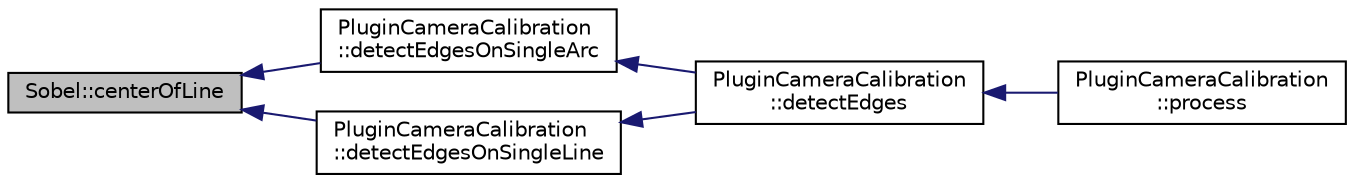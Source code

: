 digraph "Sobel::centerOfLine"
{
 // INTERACTIVE_SVG=YES
  edge [fontname="Helvetica",fontsize="10",labelfontname="Helvetica",labelfontsize="10"];
  node [fontname="Helvetica",fontsize="10",shape=record];
  rankdir="LR";
  Node1 [label="Sobel::centerOfLine",height=0.2,width=0.4,color="black", fillcolor="grey75", style="filled", fontcolor="black"];
  Node1 -> Node2 [dir="back",color="midnightblue",fontsize="10",style="solid",fontname="Helvetica"];
  Node2 [label="PluginCameraCalibration\l::detectEdgesOnSingleArc",height=0.2,width=0.4,color="black", fillcolor="white", style="filled",URL="$d7/de5/class_plugin_camera_calibration.html#afbac6cc3f5801adbe2edc77d6e1da204"];
  Node2 -> Node3 [dir="back",color="midnightblue",fontsize="10",style="solid",fontname="Helvetica"];
  Node3 [label="PluginCameraCalibration\l::detectEdges",height=0.2,width=0.4,color="black", fillcolor="white", style="filled",URL="$d7/de5/class_plugin_camera_calibration.html#ad1b96969290257b3b52107f15bcd9ad7"];
  Node3 -> Node4 [dir="back",color="midnightblue",fontsize="10",style="solid",fontname="Helvetica"];
  Node4 [label="PluginCameraCalibration\l::process",height=0.2,width=0.4,color="black", fillcolor="white", style="filled",URL="$d7/de5/class_plugin_camera_calibration.html#a23662c330318774c564d6ff792aa07b1"];
  Node1 -> Node5 [dir="back",color="midnightblue",fontsize="10",style="solid",fontname="Helvetica"];
  Node5 [label="PluginCameraCalibration\l::detectEdgesOnSingleLine",height=0.2,width=0.4,color="black", fillcolor="white", style="filled",URL="$d7/de5/class_plugin_camera_calibration.html#addebc26a36e8bace70b4fc29c3f1849b"];
  Node5 -> Node3 [dir="back",color="midnightblue",fontsize="10",style="solid",fontname="Helvetica"];
}
